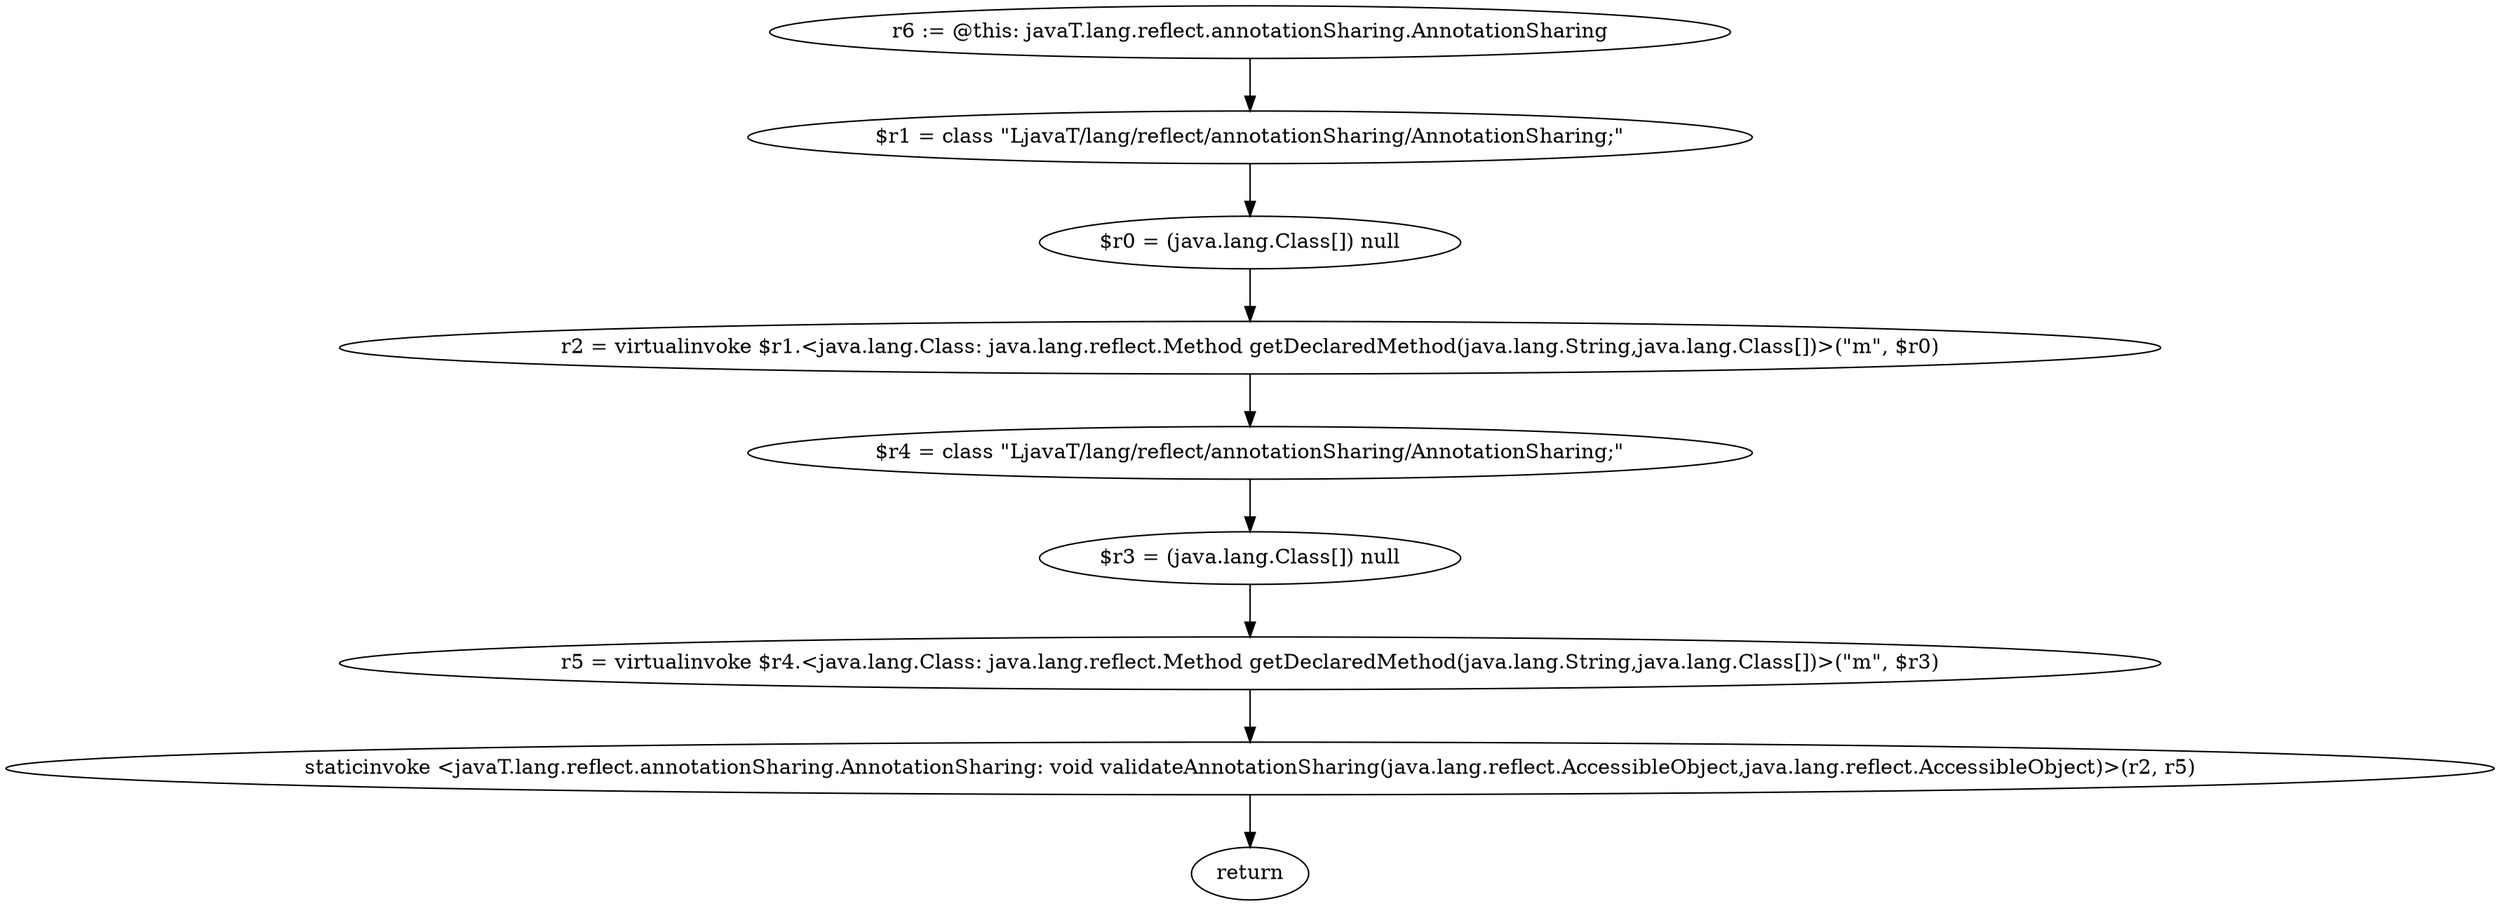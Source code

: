 digraph "unitGraph" {
    "r6 := @this: javaT.lang.reflect.annotationSharing.AnnotationSharing"
    "$r1 = class \"LjavaT/lang/reflect/annotationSharing/AnnotationSharing;\""
    "$r0 = (java.lang.Class[]) null"
    "r2 = virtualinvoke $r1.<java.lang.Class: java.lang.reflect.Method getDeclaredMethod(java.lang.String,java.lang.Class[])>(\"m\", $r0)"
    "$r4 = class \"LjavaT/lang/reflect/annotationSharing/AnnotationSharing;\""
    "$r3 = (java.lang.Class[]) null"
    "r5 = virtualinvoke $r4.<java.lang.Class: java.lang.reflect.Method getDeclaredMethod(java.lang.String,java.lang.Class[])>(\"m\", $r3)"
    "staticinvoke <javaT.lang.reflect.annotationSharing.AnnotationSharing: void validateAnnotationSharing(java.lang.reflect.AccessibleObject,java.lang.reflect.AccessibleObject)>(r2, r5)"
    "return"
    "r6 := @this: javaT.lang.reflect.annotationSharing.AnnotationSharing"->"$r1 = class \"LjavaT/lang/reflect/annotationSharing/AnnotationSharing;\"";
    "$r1 = class \"LjavaT/lang/reflect/annotationSharing/AnnotationSharing;\""->"$r0 = (java.lang.Class[]) null";
    "$r0 = (java.lang.Class[]) null"->"r2 = virtualinvoke $r1.<java.lang.Class: java.lang.reflect.Method getDeclaredMethod(java.lang.String,java.lang.Class[])>(\"m\", $r0)";
    "r2 = virtualinvoke $r1.<java.lang.Class: java.lang.reflect.Method getDeclaredMethod(java.lang.String,java.lang.Class[])>(\"m\", $r0)"->"$r4 = class \"LjavaT/lang/reflect/annotationSharing/AnnotationSharing;\"";
    "$r4 = class \"LjavaT/lang/reflect/annotationSharing/AnnotationSharing;\""->"$r3 = (java.lang.Class[]) null";
    "$r3 = (java.lang.Class[]) null"->"r5 = virtualinvoke $r4.<java.lang.Class: java.lang.reflect.Method getDeclaredMethod(java.lang.String,java.lang.Class[])>(\"m\", $r3)";
    "r5 = virtualinvoke $r4.<java.lang.Class: java.lang.reflect.Method getDeclaredMethod(java.lang.String,java.lang.Class[])>(\"m\", $r3)"->"staticinvoke <javaT.lang.reflect.annotationSharing.AnnotationSharing: void validateAnnotationSharing(java.lang.reflect.AccessibleObject,java.lang.reflect.AccessibleObject)>(r2, r5)";
    "staticinvoke <javaT.lang.reflect.annotationSharing.AnnotationSharing: void validateAnnotationSharing(java.lang.reflect.AccessibleObject,java.lang.reflect.AccessibleObject)>(r2, r5)"->"return";
}

